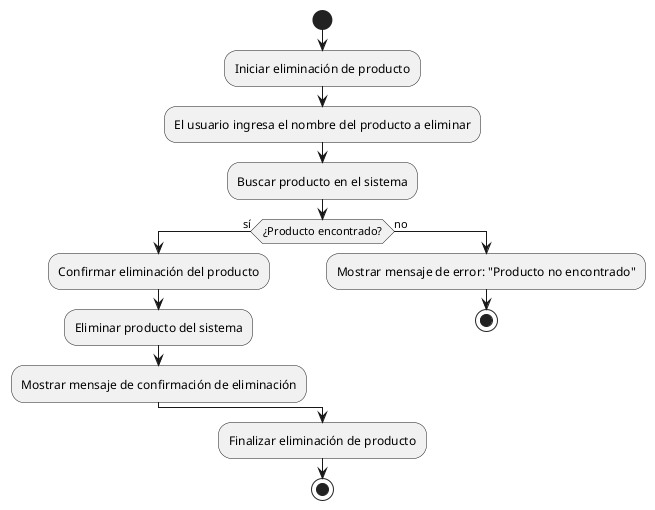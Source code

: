 @startuml eliminar producto

start

:Iniciar eliminación de producto;
:El usuario ingresa el nombre del producto a eliminar;
:Buscar producto en el sistema;
if (¿Producto encontrado?) then (sí)
  :Confirmar eliminación del producto;
  :Eliminar producto del sistema;
  :Mostrar mensaje de confirmación de eliminación;
else (no)
  :Mostrar mensaje de error: "Producto no encontrado";
  stop
endif

:Finalizar eliminación de producto;
stop

@enduml
